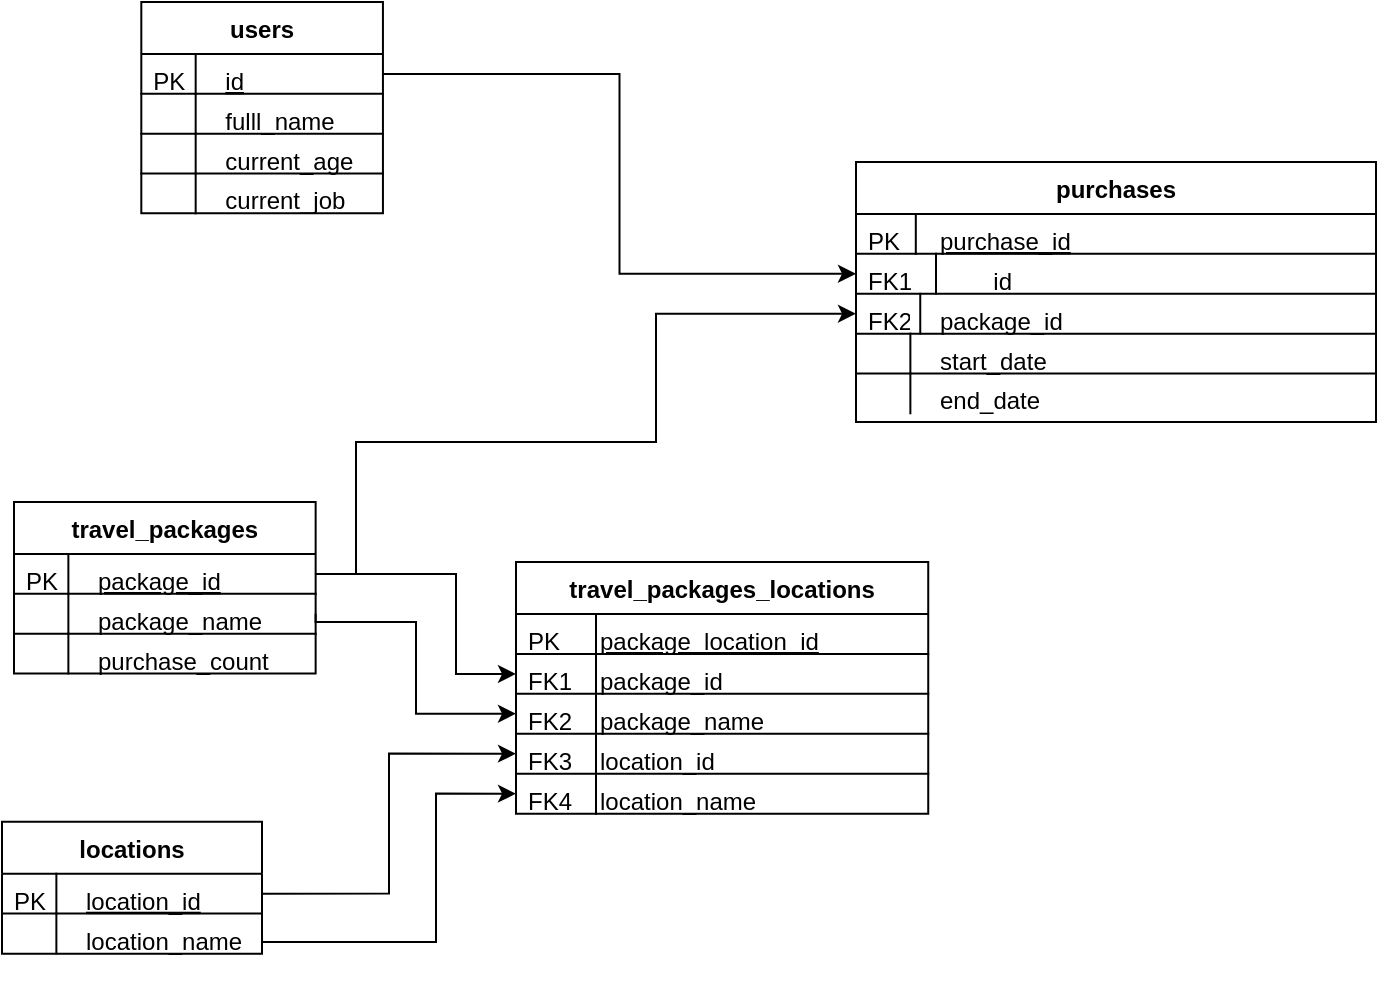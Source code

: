 <mxfile version="11.1.4" type="device"><diagram id="C5RBs43oDa-KdzZeNtuy" name="Page-1"><mxGraphModel dx="1068" dy="708" grid="1" gridSize="10" guides="1" tooltips="1" connect="1" arrows="1" fold="1" page="1" pageScale="1" pageWidth="827" pageHeight="1169" math="0" shadow="0"><root><mxCell id="WIyWlLk6GJQsqaUBKTNV-0"/><mxCell id="WIyWlLk6GJQsqaUBKTNV-1" parent="WIyWlLk6GJQsqaUBKTNV-0"/><mxCell id="l_IEqBII2UeXaePK1DsT-18" value="" style="group;container=1;" parent="WIyWlLk6GJQsqaUBKTNV-1" vertex="1" connectable="0"><mxGeometry x="130" y="120" width="416.12" height="405.73" as="geometry"/></mxCell><mxCell id="zkfFHV4jXpPFQw0GAbJ--51" value="users" style="swimlane;fontStyle=1;childLayout=stackLayout;horizontal=1;startSize=26;horizontalStack=0;resizeParent=1;resizeLast=0;collapsible=1;marginBottom=0;rounded=0;shadow=0;strokeWidth=1;" parent="l_IEqBII2UeXaePK1DsT-18" vertex="1"><mxGeometry x="22.653" width="120.816" height="105.64" as="geometry"><mxRectangle x="20" y="80" width="160" height="26" as="alternateBounds"/></mxGeometry></mxCell><mxCell id="zkfFHV4jXpPFQw0GAbJ--52" value="id" style="shape=partialRectangle;top=0;left=0;right=0;bottom=1;align=left;verticalAlign=top;fillColor=none;spacingLeft=40;spacingRight=4;overflow=hidden;rotatable=0;points=[[0,0.5],[1,0.5]];portConstraint=eastwest;dropTarget=0;rounded=0;shadow=0;strokeWidth=1;fontStyle=4" parent="zkfFHV4jXpPFQw0GAbJ--51" vertex="1"><mxGeometry y="26" width="120.816" height="19.91" as="geometry"/></mxCell><mxCell id="zkfFHV4jXpPFQw0GAbJ--53" value="PK" style="shape=partialRectangle;top=0;left=0;bottom=0;fillColor=none;align=left;verticalAlign=top;spacingLeft=4;spacingRight=4;overflow=hidden;rotatable=0;points=[];portConstraint=eastwest;part=1;" parent="zkfFHV4jXpPFQw0GAbJ--52" vertex="1" connectable="0"><mxGeometry width="27.184" height="19.91" as="geometry"/></mxCell><mxCell id="zkfFHV4jXpPFQw0GAbJ--54" value="fulll_name&#10;" style="shape=partialRectangle;top=0;left=0;right=0;bottom=1;align=left;verticalAlign=top;fillColor=none;spacingLeft=40;spacingRight=4;overflow=hidden;rotatable=0;points=[[0,0.5],[1,0.5]];portConstraint=eastwest;dropTarget=0;rounded=0;shadow=0;strokeWidth=1;" parent="zkfFHV4jXpPFQw0GAbJ--51" vertex="1"><mxGeometry y="45.91" width="120.816" height="19.91" as="geometry"/></mxCell><mxCell id="zkfFHV4jXpPFQw0GAbJ--55" value="" style="shape=partialRectangle;top=0;left=0;bottom=0;fillColor=none;align=left;verticalAlign=top;spacingLeft=4;spacingRight=4;overflow=hidden;rotatable=0;points=[];portConstraint=eastwest;part=1;" parent="zkfFHV4jXpPFQw0GAbJ--54" vertex="1" connectable="0"><mxGeometry width="27.184" height="19.91" as="geometry"/></mxCell><mxCell id="l_IEqBII2UeXaePK1DsT-0" value="current_age" style="shape=partialRectangle;top=0;left=0;right=0;bottom=1;align=left;verticalAlign=top;fillColor=none;spacingLeft=40;spacingRight=4;overflow=hidden;rotatable=0;points=[[0,0.5],[1,0.5]];portConstraint=eastwest;dropTarget=0;rounded=0;shadow=0;strokeWidth=1;" parent="zkfFHV4jXpPFQw0GAbJ--51" vertex="1"><mxGeometry y="65.82" width="120.816" height="19.91" as="geometry"/></mxCell><mxCell id="l_IEqBII2UeXaePK1DsT-1" value="" style="shape=partialRectangle;top=0;left=0;bottom=0;fillColor=none;align=left;verticalAlign=top;spacingLeft=4;spacingRight=4;overflow=hidden;rotatable=0;points=[];portConstraint=eastwest;part=1;" parent="l_IEqBII2UeXaePK1DsT-0" vertex="1" connectable="0"><mxGeometry width="27.184" height="19.91" as="geometry"/></mxCell><mxCell id="l_IEqBII2UeXaePK1DsT-2" value="current_job" style="shape=partialRectangle;top=0;left=0;right=0;bottom=0;align=left;verticalAlign=top;fillColor=none;spacingLeft=40;spacingRight=4;overflow=hidden;rotatable=0;points=[[0,0.5],[1,0.5]];portConstraint=eastwest;dropTarget=0;rounded=0;shadow=0;strokeWidth=1;" parent="zkfFHV4jXpPFQw0GAbJ--51" vertex="1"><mxGeometry y="85.73" width="120.816" height="19.91" as="geometry"/></mxCell><mxCell id="l_IEqBII2UeXaePK1DsT-3" value="" style="shape=partialRectangle;top=0;left=0;bottom=0;fillColor=none;align=left;verticalAlign=top;spacingLeft=4;spacingRight=4;overflow=hidden;rotatable=0;points=[];portConstraint=eastwest;part=1;" parent="l_IEqBII2UeXaePK1DsT-2" vertex="1" connectable="0"><mxGeometry width="27.184" height="19.91" as="geometry"/></mxCell><mxCell id="zkfFHV4jXpPFQw0GAbJ--64" value="travel_packages_locations" style="swimlane;fontStyle=1;childLayout=stackLayout;horizontal=1;startSize=26;horizontalStack=0;resizeParent=1;resizeLast=0;collapsible=1;marginBottom=0;rounded=0;shadow=0;strokeWidth=1;" parent="l_IEqBII2UeXaePK1DsT-18" vertex="1"><mxGeometry x="210" y="280" width="206.12" height="125.82" as="geometry"><mxRectangle x="260" y="270" width="160" height="26" as="alternateBounds"/></mxGeometry></mxCell><mxCell id="zkfFHV4jXpPFQw0GAbJ--65" value="package_location_id" style="shape=partialRectangle;top=0;left=0;right=0;bottom=1;align=left;verticalAlign=top;fillColor=none;spacingLeft=40;spacingRight=4;overflow=hidden;rotatable=0;points=[[0,0.5],[1,0.5]];portConstraint=eastwest;dropTarget=0;rounded=0;shadow=0;strokeWidth=1;fontStyle=4" parent="zkfFHV4jXpPFQw0GAbJ--64" vertex="1"><mxGeometry y="26" width="206.12" height="20" as="geometry"/></mxCell><mxCell id="zkfFHV4jXpPFQw0GAbJ--66" value="PK" style="shape=partialRectangle;top=0;left=0;bottom=0;fillColor=none;align=left;verticalAlign=top;spacingLeft=4;spacingRight=4;overflow=hidden;rotatable=0;points=[];portConstraint=eastwest;part=1;" parent="zkfFHV4jXpPFQw0GAbJ--65" vertex="1" connectable="0"><mxGeometry width="40" height="20" as="geometry"/></mxCell><mxCell id="zkfFHV4jXpPFQw0GAbJ--67" value="package_id" style="shape=partialRectangle;top=0;left=0;right=0;bottom=1;align=left;verticalAlign=top;fillColor=none;spacingLeft=40;spacingRight=4;overflow=hidden;rotatable=0;points=[[0,0.5],[1,0.5]];portConstraint=eastwest;dropTarget=0;rounded=0;shadow=0;strokeWidth=1;" parent="zkfFHV4jXpPFQw0GAbJ--64" vertex="1"><mxGeometry y="46" width="206.12" height="19.91" as="geometry"/></mxCell><mxCell id="zkfFHV4jXpPFQw0GAbJ--68" value="FK1" style="shape=partialRectangle;top=0;left=0;bottom=0;fillColor=none;align=left;verticalAlign=top;spacingLeft=4;spacingRight=4;overflow=hidden;rotatable=0;points=[];portConstraint=eastwest;part=1;" parent="zkfFHV4jXpPFQw0GAbJ--67" vertex="1" connectable="0"><mxGeometry width="40" height="19.91" as="geometry"/></mxCell><mxCell id="zkfFHV4jXpPFQw0GAbJ--69" value="package_name" style="shape=partialRectangle;top=0;left=0;right=0;bottom=1;align=left;verticalAlign=top;fillColor=none;spacingLeft=40;spacingRight=4;overflow=hidden;rotatable=0;points=[[0,0.5],[1,0.5]];portConstraint=eastwest;dropTarget=0;rounded=0;shadow=0;strokeWidth=1;" parent="zkfFHV4jXpPFQw0GAbJ--64" vertex="1"><mxGeometry y="65.91" width="206.12" height="19.91" as="geometry"/></mxCell><mxCell id="zkfFHV4jXpPFQw0GAbJ--70" value="FK2" style="shape=partialRectangle;top=0;left=0;bottom=0;fillColor=none;align=left;verticalAlign=top;spacingLeft=4;spacingRight=4;overflow=hidden;rotatable=0;points=[];portConstraint=eastwest;part=1;" parent="zkfFHV4jXpPFQw0GAbJ--69" vertex="1" connectable="0"><mxGeometry width="40" height="19.91" as="geometry"/></mxCell><mxCell id="l_IEqBII2UeXaePK1DsT-5" value="location_id" style="shape=partialRectangle;top=0;left=0;right=0;bottom=1;align=left;verticalAlign=top;fillColor=none;spacingLeft=40;spacingRight=4;overflow=hidden;rotatable=0;points=[[0,0.5],[1,0.5]];portConstraint=eastwest;dropTarget=0;rounded=0;shadow=0;strokeWidth=1;" parent="zkfFHV4jXpPFQw0GAbJ--64" vertex="1"><mxGeometry y="85.82" width="206.12" height="20" as="geometry"/></mxCell><mxCell id="l_IEqBII2UeXaePK1DsT-6" value="FK3" style="shape=partialRectangle;top=0;left=0;bottom=0;fillColor=none;align=left;verticalAlign=top;spacingLeft=4;spacingRight=4;overflow=hidden;rotatable=0;points=[];portConstraint=eastwest;part=1;" parent="l_IEqBII2UeXaePK1DsT-5" vertex="1" connectable="0"><mxGeometry width="40" height="20" as="geometry"/></mxCell><mxCell id="l_IEqBII2UeXaePK1DsT-7" value="location_name" style="shape=partialRectangle;top=0;left=0;right=0;bottom=0;align=left;verticalAlign=top;fillColor=none;spacingLeft=40;spacingRight=4;overflow=hidden;rotatable=0;points=[[0,0.5],[1,0.5]];portConstraint=eastwest;dropTarget=0;rounded=0;shadow=0;strokeWidth=1;" parent="zkfFHV4jXpPFQw0GAbJ--64" vertex="1"><mxGeometry y="105.82" width="206.12" height="20" as="geometry"/></mxCell><mxCell id="l_IEqBII2UeXaePK1DsT-8" value="FK4" style="shape=partialRectangle;top=0;left=0;bottom=0;fillColor=none;align=left;verticalAlign=top;spacingLeft=4;spacingRight=4;overflow=hidden;rotatable=0;points=[];portConstraint=eastwest;part=1;" parent="l_IEqBII2UeXaePK1DsT-7" vertex="1" connectable="0"><mxGeometry width="40" height="20" as="geometry"/></mxCell><mxCell id="l_IEqBII2UeXaePK1DsT-4" value="" style="group" parent="l_IEqBII2UeXaePK1DsT-18" vertex="1" connectable="0"><mxGeometry x="-10.999" y="249.995" width="120.82" height="85.73" as="geometry"/></mxCell><mxCell id="zkfFHV4jXpPFQw0GAbJ--56" value="travel_packages" style="swimlane;fontStyle=1;childLayout=stackLayout;horizontal=1;startSize=26;horizontalStack=0;resizeParent=1;resizeLast=0;collapsible=1;marginBottom=0;rounded=0;shadow=0;strokeWidth=1;" parent="l_IEqBII2UeXaePK1DsT-4" vertex="1"><mxGeometry x="-30" width="150.82" height="85.73" as="geometry"><mxRectangle x="260" y="80" width="160" height="26" as="alternateBounds"/></mxGeometry></mxCell><mxCell id="zkfFHV4jXpPFQw0GAbJ--57" value="package_id" style="shape=partialRectangle;top=0;left=0;right=0;bottom=1;align=left;verticalAlign=top;fillColor=none;spacingLeft=40;spacingRight=4;overflow=hidden;rotatable=0;points=[[0,0.5],[1,0.5]];portConstraint=eastwest;dropTarget=0;rounded=0;shadow=0;strokeWidth=1;fontStyle=4" parent="zkfFHV4jXpPFQw0GAbJ--56" vertex="1"><mxGeometry y="26" width="150.82" height="19.91" as="geometry"/></mxCell><mxCell id="zkfFHV4jXpPFQw0GAbJ--58" value="PK" style="shape=partialRectangle;top=0;left=0;bottom=0;fillColor=none;align=left;verticalAlign=top;spacingLeft=4;spacingRight=4;overflow=hidden;rotatable=0;points=[];portConstraint=eastwest;part=1;" parent="zkfFHV4jXpPFQw0GAbJ--57" vertex="1" connectable="0"><mxGeometry width="27.184" height="19.91" as="geometry"/></mxCell><mxCell id="zkfFHV4jXpPFQw0GAbJ--59" value="package_name" style="shape=partialRectangle;top=0;left=0;right=0;bottom=1;align=left;verticalAlign=top;fillColor=none;spacingLeft=40;spacingRight=4;overflow=hidden;rotatable=0;points=[[0,0.5],[1,0.5]];portConstraint=eastwest;dropTarget=0;rounded=0;shadow=0;strokeWidth=1;" parent="zkfFHV4jXpPFQw0GAbJ--56" vertex="1"><mxGeometry y="45.91" width="150.82" height="19.91" as="geometry"/></mxCell><mxCell id="zkfFHV4jXpPFQw0GAbJ--60" value="" style="shape=partialRectangle;top=0;left=0;bottom=0;fillColor=none;align=left;verticalAlign=top;spacingLeft=4;spacingRight=4;overflow=hidden;rotatable=0;points=[];portConstraint=eastwest;part=1;" parent="zkfFHV4jXpPFQw0GAbJ--59" vertex="1" connectable="0"><mxGeometry width="27.184" height="19.91" as="geometry"/></mxCell><mxCell id="zkfFHV4jXpPFQw0GAbJ--61" value="purchase_count" style="shape=partialRectangle;top=0;left=0;right=0;bottom=0;align=left;verticalAlign=top;fillColor=none;spacingLeft=40;spacingRight=4;overflow=hidden;rotatable=0;points=[[0,0.5],[1,0.5]];portConstraint=eastwest;dropTarget=0;rounded=0;shadow=0;strokeWidth=1;" parent="zkfFHV4jXpPFQw0GAbJ--56" vertex="1"><mxGeometry y="65.82" width="150.82" height="19.91" as="geometry"/></mxCell><mxCell id="zkfFHV4jXpPFQw0GAbJ--62" value="" style="shape=partialRectangle;top=0;left=0;bottom=0;fillColor=none;align=left;verticalAlign=top;spacingLeft=4;spacingRight=4;overflow=hidden;rotatable=0;points=[];portConstraint=eastwest;part=1;" parent="zkfFHV4jXpPFQw0GAbJ--61" vertex="1" connectable="0"><mxGeometry width="27.184" height="19.91" as="geometry"/></mxCell><mxCell id="3_1lcEI6mqw2sMQCIR29-2" style="edgeStyle=orthogonalEdgeStyle;rounded=0;orthogonalLoop=1;jettySize=auto;html=1;exitX=1;exitY=0.5;exitDx=0;exitDy=0;entryX=0;entryY=0.5;entryDx=0;entryDy=0;" edge="1" parent="l_IEqBII2UeXaePK1DsT-18" source="zkfFHV4jXpPFQw0GAbJ--59" target="zkfFHV4jXpPFQw0GAbJ--69"><mxGeometry relative="1" as="geometry"><Array as="points"><mxPoint x="110" y="310"/><mxPoint x="160" y="310"/><mxPoint x="160" y="356"/></Array></mxGeometry></mxCell><mxCell id="3_1lcEI6mqw2sMQCIR29-4" style="edgeStyle=orthogonalEdgeStyle;rounded=0;orthogonalLoop=1;jettySize=auto;html=1;exitX=1;exitY=0.5;exitDx=0;exitDy=0;entryX=0;entryY=0.5;entryDx=0;entryDy=0;" edge="1" parent="l_IEqBII2UeXaePK1DsT-18" source="zkfFHV4jXpPFQw0GAbJ--57" target="zkfFHV4jXpPFQw0GAbJ--67"><mxGeometry relative="1" as="geometry"><Array as="points"><mxPoint x="180" y="286"/><mxPoint x="180" y="336"/></Array></mxGeometry></mxCell><mxCell id="l_IEqBII2UeXaePK1DsT-19" value="purchases" style="swimlane;fontStyle=1;childLayout=stackLayout;horizontal=1;startSize=26;horizontalStack=0;resizeParent=1;resizeLast=0;collapsible=1;marginBottom=0;rounded=0;shadow=0;strokeWidth=1;" parent="WIyWlLk6GJQsqaUBKTNV-1" vertex="1"><mxGeometry x="510" y="200" width="260" height="130" as="geometry"><mxRectangle x="20" y="80" width="160" height="26" as="alternateBounds"/></mxGeometry></mxCell><mxCell id="l_IEqBII2UeXaePK1DsT-20" value="purchase_id" style="shape=partialRectangle;top=0;left=0;right=0;bottom=1;align=left;verticalAlign=top;fillColor=none;spacingLeft=40;spacingRight=4;overflow=hidden;rotatable=0;points=[[0,0.5],[1,0.5]];portConstraint=eastwest;dropTarget=0;rounded=0;shadow=0;strokeWidth=1;fontStyle=4" parent="l_IEqBII2UeXaePK1DsT-19" vertex="1"><mxGeometry y="26" width="260" height="19.91" as="geometry"/></mxCell><mxCell id="l_IEqBII2UeXaePK1DsT-21" value="PK" style="shape=partialRectangle;top=0;left=0;bottom=0;fillColor=none;align=left;verticalAlign=top;spacingLeft=4;spacingRight=4;overflow=hidden;rotatable=0;points=[];portConstraint=eastwest;part=1;" parent="l_IEqBII2UeXaePK1DsT-20" vertex="1" connectable="0"><mxGeometry width="29.902" height="19.91" as="geometry"/></mxCell><mxCell id="l_IEqBII2UeXaePK1DsT-22" value="        id" style="shape=partialRectangle;top=0;left=0;right=0;bottom=1;align=left;verticalAlign=top;fillColor=none;spacingLeft=40;spacingRight=4;overflow=hidden;rotatable=0;points=[[0,0.5],[1,0.5]];portConstraint=eastwest;dropTarget=0;rounded=0;shadow=0;strokeWidth=1;" parent="l_IEqBII2UeXaePK1DsT-19" vertex="1"><mxGeometry y="45.91" width="260" height="20" as="geometry"/></mxCell><mxCell id="l_IEqBII2UeXaePK1DsT-23" value="FK1" style="shape=partialRectangle;top=0;left=0;bottom=0;fillColor=none;align=left;verticalAlign=top;spacingLeft=4;spacingRight=4;overflow=hidden;rotatable=0;points=[];portConstraint=eastwest;part=1;" parent="l_IEqBII2UeXaePK1DsT-22" vertex="1" connectable="0"><mxGeometry width="40" height="20" as="geometry"/></mxCell><mxCell id="l_IEqBII2UeXaePK1DsT-24" value="package_id" style="shape=partialRectangle;top=0;left=0;right=0;bottom=1;align=left;verticalAlign=top;fillColor=none;spacingLeft=40;spacingRight=4;overflow=hidden;rotatable=0;points=[[0,0.5],[1,0.5]];portConstraint=eastwest;dropTarget=0;rounded=0;shadow=0;strokeWidth=1;" parent="l_IEqBII2UeXaePK1DsT-19" vertex="1"><mxGeometry y="65.91" width="260" height="19.91" as="geometry"/></mxCell><mxCell id="l_IEqBII2UeXaePK1DsT-25" value="FK2" style="shape=partialRectangle;top=0;left=0;bottom=0;fillColor=none;align=left;verticalAlign=top;spacingLeft=4;spacingRight=4;overflow=hidden;rotatable=0;points=[];portConstraint=eastwest;part=1;" parent="l_IEqBII2UeXaePK1DsT-24" vertex="1" connectable="0"><mxGeometry width="32.126" height="19.91" as="geometry"/></mxCell><mxCell id="l_IEqBII2UeXaePK1DsT-26" value="start_date" style="shape=partialRectangle;top=0;left=0;right=0;bottom=1;align=left;verticalAlign=top;fillColor=none;spacingLeft=40;spacingRight=4;overflow=hidden;rotatable=0;points=[[0,0.5],[1,0.5]];portConstraint=eastwest;dropTarget=0;rounded=0;shadow=0;strokeWidth=1;" parent="l_IEqBII2UeXaePK1DsT-19" vertex="1"><mxGeometry y="85.82" width="260" height="19.91" as="geometry"/></mxCell><mxCell id="l_IEqBII2UeXaePK1DsT-27" value="" style="shape=partialRectangle;top=0;left=0;bottom=0;fillColor=none;align=left;verticalAlign=top;spacingLeft=4;spacingRight=4;overflow=hidden;rotatable=0;points=[];portConstraint=eastwest;part=1;" parent="l_IEqBII2UeXaePK1DsT-26" vertex="1" connectable="0"><mxGeometry width="27.184" height="19.91" as="geometry"/></mxCell><mxCell id="l_IEqBII2UeXaePK1DsT-29" value="end_date" style="shape=partialRectangle;top=0;left=0;right=0;bottom=0;align=left;verticalAlign=top;fillColor=none;spacingLeft=40;spacingRight=4;overflow=hidden;rotatable=0;points=[[0,0.5],[1,0.5]];portConstraint=eastwest;dropTarget=0;rounded=0;shadow=0;strokeWidth=1;" parent="l_IEqBII2UeXaePK1DsT-19" vertex="1"><mxGeometry y="105.73" width="260" height="19.91" as="geometry"/></mxCell><mxCell id="l_IEqBII2UeXaePK1DsT-30" value="" style="shape=partialRectangle;top=0;left=0;bottom=0;fillColor=none;align=left;verticalAlign=top;spacingLeft=4;spacingRight=4;overflow=hidden;rotatable=0;points=[];portConstraint=eastwest;part=1;" parent="l_IEqBII2UeXaePK1DsT-29" vertex="1" connectable="0"><mxGeometry width="27.184" height="19.91" as="geometry"/></mxCell><mxCell id="l_IEqBII2UeXaePK1DsT-32" style="edgeStyle=orthogonalEdgeStyle;rounded=0;orthogonalLoop=1;jettySize=auto;html=1;exitX=1;exitY=0.5;exitDx=0;exitDy=0;startArrow=none;startFill=0;endArrow=classic;endFill=1;" parent="WIyWlLk6GJQsqaUBKTNV-1" source="zkfFHV4jXpPFQw0GAbJ--52" target="l_IEqBII2UeXaePK1DsT-22" edge="1"><mxGeometry relative="1" as="geometry"/></mxCell><mxCell id="l_IEqBII2UeXaePK1DsT-36" style="edgeStyle=orthogonalEdgeStyle;rounded=0;orthogonalLoop=1;jettySize=auto;html=1;exitX=1;exitY=0.5;exitDx=0;exitDy=0;entryX=0;entryY=0.5;entryDx=0;entryDy=0;startArrow=none;startFill=0;endArrow=classic;endFill=1;" parent="WIyWlLk6GJQsqaUBKTNV-1" source="zkfFHV4jXpPFQw0GAbJ--57" target="l_IEqBII2UeXaePK1DsT-24" edge="1"><mxGeometry relative="1" as="geometry"><Array as="points"><mxPoint x="260" y="406"/><mxPoint x="260" y="340"/><mxPoint x="410" y="340"/><mxPoint x="410" y="276"/></Array></mxGeometry></mxCell><mxCell id="l_IEqBII2UeXaePK1DsT-9" value="" style="group" parent="WIyWlLk6GJQsqaUBKTNV-1" vertex="1" connectable="0"><mxGeometry x="123.5" y="529.86" width="130" height="79.64" as="geometry"/></mxCell><mxCell id="l_IEqBII2UeXaePK1DsT-10" value="locations" style="swimlane;fontStyle=1;childLayout=stackLayout;horizontal=1;startSize=26;horizontalStack=0;resizeParent=1;resizeLast=0;collapsible=1;marginBottom=0;rounded=0;shadow=0;strokeWidth=1;" parent="l_IEqBII2UeXaePK1DsT-9" vertex="1"><mxGeometry x="-40.5" width="130" height="66" as="geometry"><mxRectangle x="260" y="80" width="160" height="26" as="alternateBounds"/></mxGeometry></mxCell><mxCell id="l_IEqBII2UeXaePK1DsT-11" value="location_id" style="shape=partialRectangle;top=0;left=0;right=0;bottom=1;align=left;verticalAlign=top;fillColor=none;spacingLeft=40;spacingRight=4;overflow=hidden;rotatable=0;points=[[0,0.5],[1,0.5]];portConstraint=eastwest;dropTarget=0;rounded=0;shadow=0;strokeWidth=1;fontStyle=4" parent="l_IEqBII2UeXaePK1DsT-10" vertex="1"><mxGeometry y="26" width="130" height="19.91" as="geometry"/></mxCell><mxCell id="l_IEqBII2UeXaePK1DsT-12" value="PK" style="shape=partialRectangle;top=0;left=0;bottom=0;fillColor=none;align=left;verticalAlign=top;spacingLeft=4;spacingRight=4;overflow=hidden;rotatable=0;points=[];portConstraint=eastwest;part=1;" parent="l_IEqBII2UeXaePK1DsT-11" vertex="1" connectable="0"><mxGeometry width="27.184" height="19.91" as="geometry"/></mxCell><mxCell id="l_IEqBII2UeXaePK1DsT-13" value="location_name" style="shape=partialRectangle;top=0;left=0;right=0;bottom=0;align=left;verticalAlign=top;fillColor=none;spacingLeft=40;spacingRight=4;overflow=hidden;rotatable=0;points=[[0,0.5],[1,0.5]];portConstraint=eastwest;dropTarget=0;rounded=0;shadow=0;strokeWidth=1;" parent="l_IEqBII2UeXaePK1DsT-10" vertex="1"><mxGeometry y="45.91" width="130" height="19.91" as="geometry"/></mxCell><mxCell id="l_IEqBII2UeXaePK1DsT-14" value="" style="shape=partialRectangle;top=0;left=0;bottom=0;fillColor=none;align=left;verticalAlign=top;spacingLeft=4;spacingRight=4;overflow=hidden;rotatable=0;points=[];portConstraint=eastwest;part=1;" parent="l_IEqBII2UeXaePK1DsT-13" vertex="1" connectable="0"><mxGeometry width="27.184" height="19.91" as="geometry"/></mxCell><mxCell id="l_IEqBII2UeXaePK1DsT-17" style="edgeStyle=orthogonalEdgeStyle;rounded=0;orthogonalLoop=1;jettySize=auto;html=1;exitX=1;exitY=0.5;exitDx=0;exitDy=0;startArrow=none;startFill=0;endArrow=classic;endFill=1;entryX=0;entryY=0.5;entryDx=0;entryDy=0;" parent="WIyWlLk6GJQsqaUBKTNV-1" source="l_IEqBII2UeXaePK1DsT-11" target="l_IEqBII2UeXaePK1DsT-5" edge="1"><mxGeometry relative="1" as="geometry"/></mxCell><mxCell id="3_1lcEI6mqw2sMQCIR29-0" style="edgeStyle=orthogonalEdgeStyle;rounded=0;orthogonalLoop=1;jettySize=auto;html=1;exitX=1;exitY=0.5;exitDx=0;exitDy=0;entryX=0;entryY=0.5;entryDx=0;entryDy=0;" edge="1" parent="WIyWlLk6GJQsqaUBKTNV-1" source="l_IEqBII2UeXaePK1DsT-13" target="l_IEqBII2UeXaePK1DsT-7"><mxGeometry relative="1" as="geometry"><Array as="points"><mxPoint x="213" y="590"/><mxPoint x="300" y="590"/><mxPoint x="300" y="516"/></Array></mxGeometry></mxCell></root></mxGraphModel></diagram></mxfile>